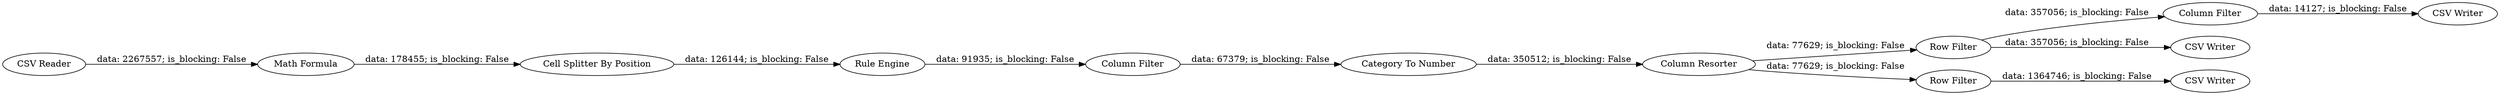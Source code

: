 digraph {
	"-70114174321508625_1" [label="CSV Reader"]
	"-70114174321508625_6" [label="Column Resorter"]
	"-70114174321508625_9" [label="CSV Writer"]
	"-70114174321508625_8" [label="Row Filter"]
	"-70114174321508625_12" [label="CSV Writer"]
	"-70114174321508625_2" [label="Math Formula"]
	"-70114174321508625_11" [label="Column Filter"]
	"-70114174321508625_13" [label="Category To Number"]
	"-70114174321508625_5" [label="Column Filter"]
	"-70114174321508625_7" [label="Row Filter"]
	"-70114174321508625_3" [label="Cell Splitter By Position"]
	"-70114174321508625_4" [label="Rule Engine"]
	"-70114174321508625_10" [label="CSV Writer"]
	"-70114174321508625_4" -> "-70114174321508625_5" [label="data: 91935; is_blocking: False"]
	"-70114174321508625_1" -> "-70114174321508625_2" [label="data: 2267557; is_blocking: False"]
	"-70114174321508625_7" -> "-70114174321508625_9" [label="data: 1364746; is_blocking: False"]
	"-70114174321508625_6" -> "-70114174321508625_8" [label="data: 77629; is_blocking: False"]
	"-70114174321508625_6" -> "-70114174321508625_7" [label="data: 77629; is_blocking: False"]
	"-70114174321508625_2" -> "-70114174321508625_3" [label="data: 178455; is_blocking: False"]
	"-70114174321508625_11" -> "-70114174321508625_12" [label="data: 14127; is_blocking: False"]
	"-70114174321508625_3" -> "-70114174321508625_4" [label="data: 126144; is_blocking: False"]
	"-70114174321508625_13" -> "-70114174321508625_6" [label="data: 350512; is_blocking: False"]
	"-70114174321508625_8" -> "-70114174321508625_10" [label="data: 357056; is_blocking: False"]
	"-70114174321508625_8" -> "-70114174321508625_11" [label="data: 357056; is_blocking: False"]
	"-70114174321508625_5" -> "-70114174321508625_13" [label="data: 67379; is_blocking: False"]
	rankdir=LR
}
